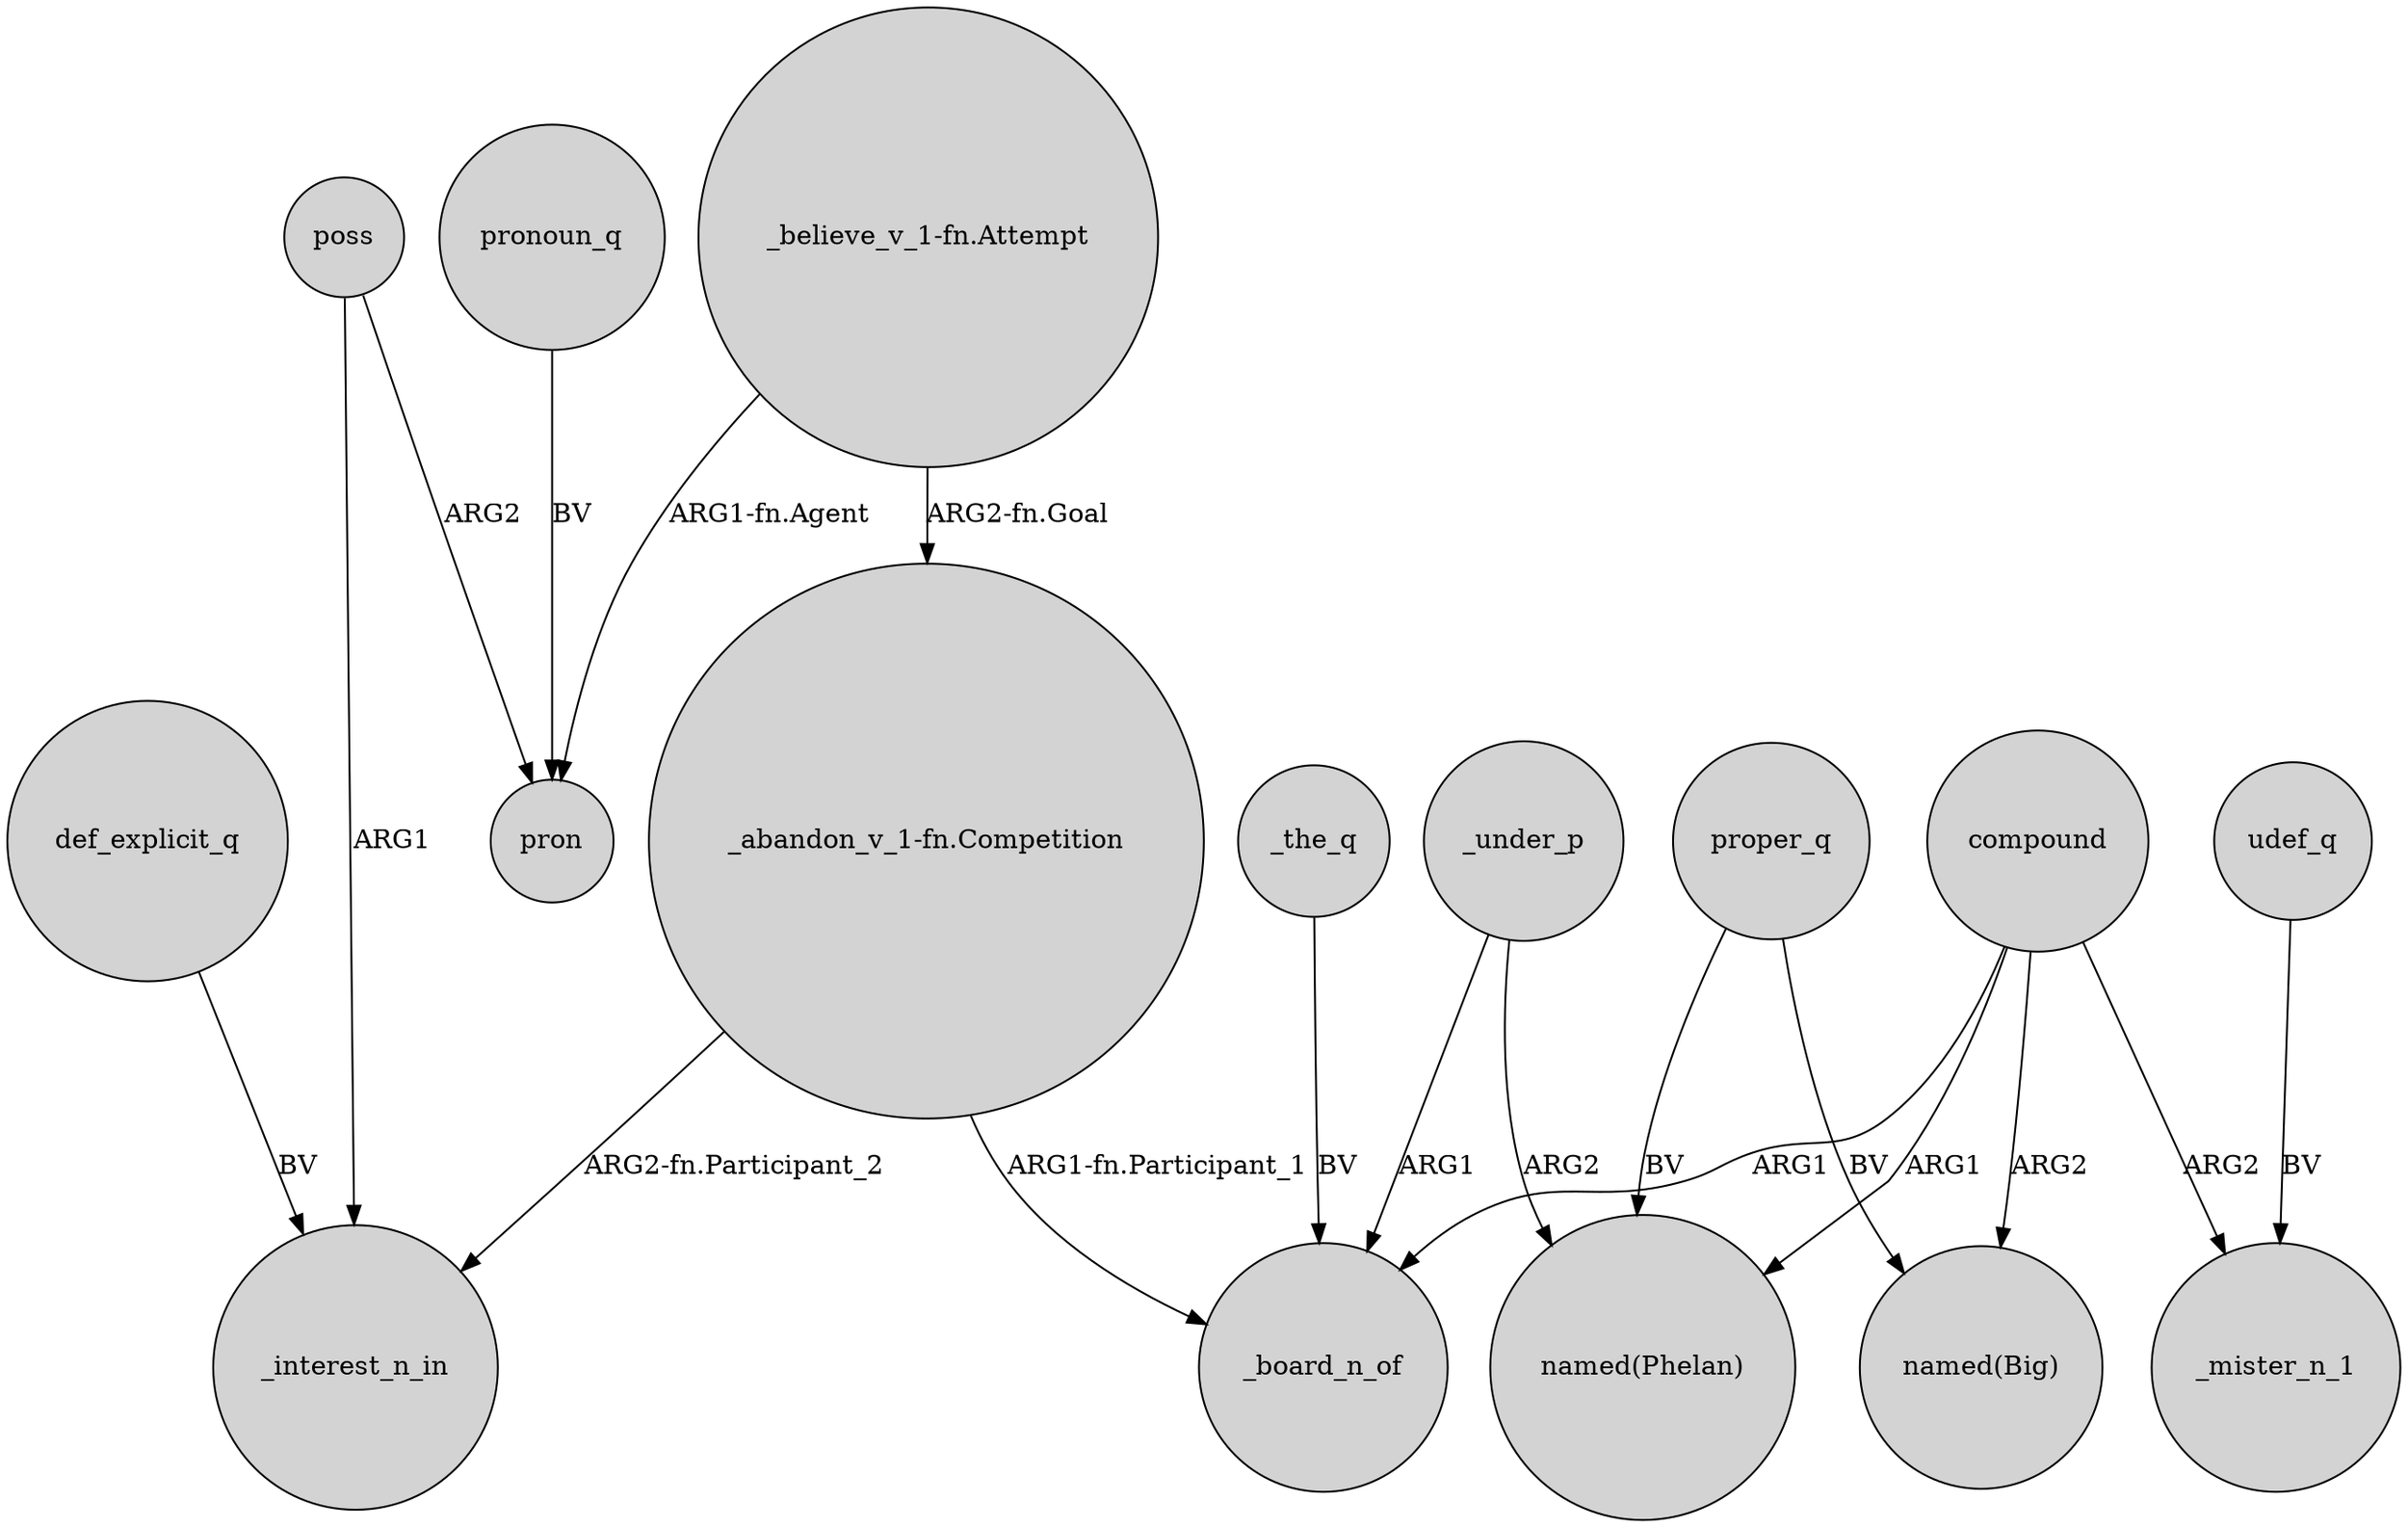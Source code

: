 digraph {
	node [shape=circle style=filled]
	poss -> _interest_n_in [label=ARG1]
	_under_p -> _board_n_of [label=ARG1]
	compound -> _board_n_of [label=ARG1]
	"_abandon_v_1-fn.Competition" -> _board_n_of [label="ARG1-fn.Participant_1"]
	compound -> _mister_n_1 [label=ARG2]
	"_believe_v_1-fn.Attempt" -> pron [label="ARG1-fn.Agent"]
	udef_q -> _mister_n_1 [label=BV]
	"_abandon_v_1-fn.Competition" -> _interest_n_in [label="ARG2-fn.Participant_2"]
	_the_q -> _board_n_of [label=BV]
	poss -> pron [label=ARG2]
	"_believe_v_1-fn.Attempt" -> "_abandon_v_1-fn.Competition" [label="ARG2-fn.Goal"]
	def_explicit_q -> _interest_n_in [label=BV]
	pronoun_q -> pron [label=BV]
	compound -> "named(Big)" [label=ARG2]
	proper_q -> "named(Big)" [label=BV]
	proper_q -> "named(Phelan)" [label=BV]
	_under_p -> "named(Phelan)" [label=ARG2]
	compound -> "named(Phelan)" [label=ARG1]
}
